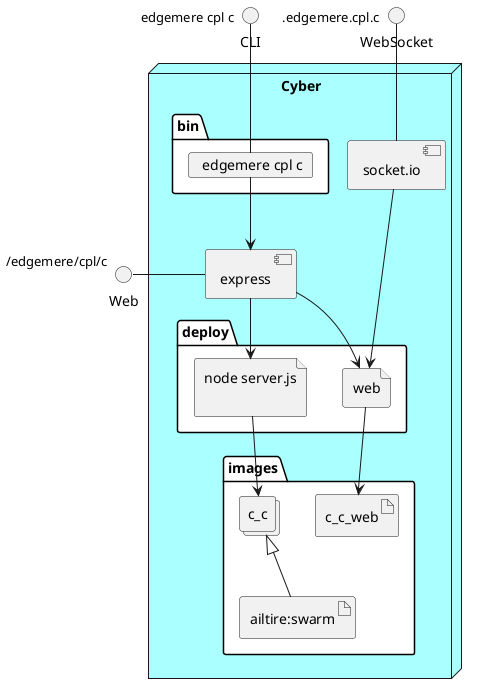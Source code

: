 @startuml
  interface CLI
  interface Web
  interface WebSocket
node "Cyber" #aaffff {
  component express as REST
  component socket.io as socket
  folder bin #ffffff {
    card " edgemere cpl c" as binName
  }
  binName --> REST

  folder deploy #ffffff {
      file "node server.js\n" as c_c_container
      REST --> c_c_container

  
    file "web" as web_container
    REST --> web_container
    socket ---> web_container
  
  }
  folder images #ffffff {
    collections "c_c" as c_cimage
    artifact "ailtire:swarm" as ailtireswarm
    c_cimage <|-- ailtireswarm
    c_c_container --> c_cimage

  
      artifact "c_c_web" as c_c_web
      web_container --> c_c_web
    
  }
}
CLI " edgemere cpl c" -- binName
Web "/edgemere/cpl/c" - REST
WebSocket ".edgemere.cpl.c" -- socket

@enduml
